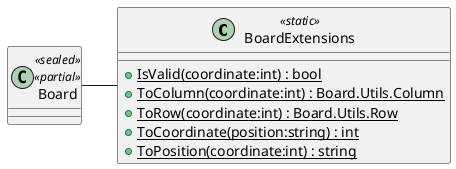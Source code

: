 @startuml
class BoardExtensions <<static>> {
    + {static} IsValid(coordinate:int) : bool
    + {static} ToColumn(coordinate:int) : Board.Utils.Column
    + {static} ToRow(coordinate:int) : Board.Utils.Row
    + {static} ToCoordinate(position:string) : int
    + {static} ToPosition(coordinate:int) : string
}
class Board <<sealed>> <<partial>> {
}
Board - BoardExtensions
@enduml
